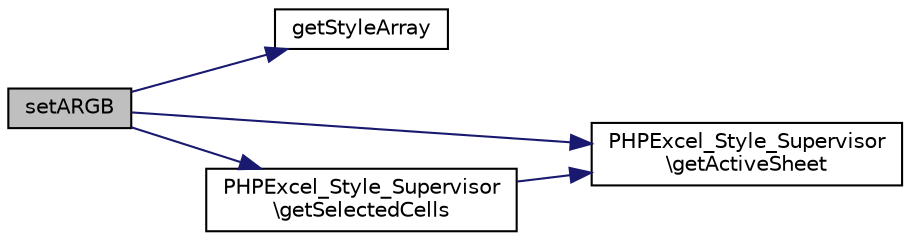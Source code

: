 digraph "setARGB"
{
  edge [fontname="Helvetica",fontsize="10",labelfontname="Helvetica",labelfontsize="10"];
  node [fontname="Helvetica",fontsize="10",shape=record];
  rankdir="LR";
  Node42 [label="setARGB",height=0.2,width=0.4,color="black", fillcolor="grey75", style="filled", fontcolor="black"];
  Node42 -> Node43 [color="midnightblue",fontsize="10",style="solid",fontname="Helvetica"];
  Node43 [label="getStyleArray",height=0.2,width=0.4,color="black", fillcolor="white", style="filled",URL="$class_p_h_p_excel___style___color.html#af6c54f6a9dcec97e4b2e1bf4fb4d9092"];
  Node42 -> Node44 [color="midnightblue",fontsize="10",style="solid",fontname="Helvetica"];
  Node44 [label="PHPExcel_Style_Supervisor\l\\getActiveSheet",height=0.2,width=0.4,color="black", fillcolor="white", style="filled",URL="$class_p_h_p_excel___style___supervisor.html#aec8f52691db1a69bb76b089bdae0c8e6"];
  Node42 -> Node45 [color="midnightblue",fontsize="10",style="solid",fontname="Helvetica"];
  Node45 [label="PHPExcel_Style_Supervisor\l\\getSelectedCells",height=0.2,width=0.4,color="black", fillcolor="white", style="filled",URL="$class_p_h_p_excel___style___supervisor.html#ab17aa77ef10e750a08120fbf6f965eb2"];
  Node45 -> Node44 [color="midnightblue",fontsize="10",style="solid",fontname="Helvetica"];
}
